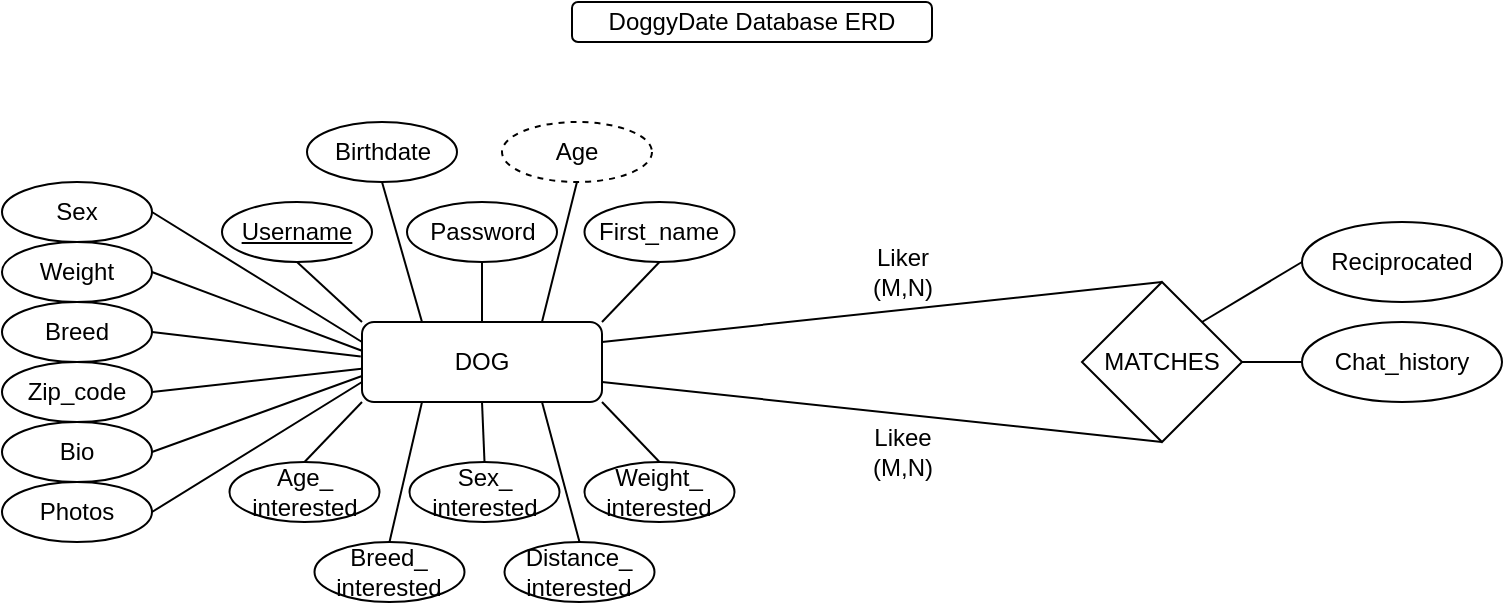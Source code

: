 <mxfile version="13.6.10" type="google"><diagram id="R2lEEEUBdFMjLlhIrx00" name="Page-1"><mxGraphModel dx="972" dy="428" grid="1" gridSize="10" guides="1" tooltips="1" connect="1" arrows="1" fold="1" page="1" pageScale="1" pageWidth="850" pageHeight="1100" math="0" shadow="0" extFonts="Permanent Marker^https://fonts.googleapis.com/css?family=Permanent+Marker"><root><mxCell id="0"/><mxCell id="1" parent="0"/><mxCell id="er2DGWhzI8aFqKqLN9yp-5" style="rounded=0;orthogonalLoop=1;jettySize=auto;html=1;exitX=1;exitY=0.25;exitDx=0;exitDy=0;entryX=0.5;entryY=0;entryDx=0;entryDy=0;endArrow=none;endFill=0;" edge="1" parent="1" source="er2DGWhzI8aFqKqLN9yp-2" target="er2DGWhzI8aFqKqLN9yp-3"><mxGeometry relative="1" as="geometry"/></mxCell><mxCell id="er2DGWhzI8aFqKqLN9yp-6" style="edgeStyle=none;rounded=0;orthogonalLoop=1;jettySize=auto;html=1;exitX=1;exitY=0.75;exitDx=0;exitDy=0;entryX=0.5;entryY=1;entryDx=0;entryDy=0;endArrow=none;endFill=0;" edge="1" parent="1" source="er2DGWhzI8aFqKqLN9yp-2" target="er2DGWhzI8aFqKqLN9yp-3"><mxGeometry relative="1" as="geometry"/></mxCell><mxCell id="er2DGWhzI8aFqKqLN9yp-414" style="edgeStyle=none;rounded=0;orthogonalLoop=1;jettySize=auto;html=1;exitX=0;exitY=0;exitDx=0;exitDy=0;entryX=0.5;entryY=1;entryDx=0;entryDy=0;endArrow=none;endFill=0;" edge="1" parent="1" source="er2DGWhzI8aFqKqLN9yp-2" target="er2DGWhzI8aFqKqLN9yp-410"><mxGeometry relative="1" as="geometry"/></mxCell><mxCell id="er2DGWhzI8aFqKqLN9yp-422" style="rounded=0;orthogonalLoop=1;jettySize=auto;html=1;exitX=0.25;exitY=0;exitDx=0;exitDy=0;entryX=0.5;entryY=1;entryDx=0;entryDy=0;endArrow=none;endFill=0;" edge="1" parent="1" source="er2DGWhzI8aFqKqLN9yp-2" target="er2DGWhzI8aFqKqLN9yp-162"><mxGeometry relative="1" as="geometry"/></mxCell><mxCell id="er2DGWhzI8aFqKqLN9yp-423" style="edgeStyle=none;rounded=0;orthogonalLoop=1;jettySize=auto;html=1;exitX=0.75;exitY=0;exitDx=0;exitDy=0;entryX=0.5;entryY=1;entryDx=0;entryDy=0;endArrow=none;endFill=0;" edge="1" parent="1" source="er2DGWhzI8aFqKqLN9yp-2" target="er2DGWhzI8aFqKqLN9yp-409"><mxGeometry relative="1" as="geometry"/></mxCell><mxCell id="er2DGWhzI8aFqKqLN9yp-424" style="edgeStyle=none;rounded=0;orthogonalLoop=1;jettySize=auto;html=1;exitX=0;exitY=1;exitDx=0;exitDy=0;entryX=0.5;entryY=0;entryDx=0;entryDy=0;endArrow=none;endFill=0;" edge="1" parent="1" source="er2DGWhzI8aFqKqLN9yp-2" target="er2DGWhzI8aFqKqLN9yp-285"><mxGeometry relative="1" as="geometry"/></mxCell><mxCell id="er2DGWhzI8aFqKqLN9yp-425" style="edgeStyle=none;rounded=0;orthogonalLoop=1;jettySize=auto;html=1;exitX=1;exitY=1;exitDx=0;exitDy=0;entryX=0.5;entryY=0;entryDx=0;entryDy=0;endArrow=none;endFill=0;" edge="1" parent="1" source="er2DGWhzI8aFqKqLN9yp-2" target="er2DGWhzI8aFqKqLN9yp-281"><mxGeometry relative="1" as="geometry"/></mxCell><mxCell id="er2DGWhzI8aFqKqLN9yp-426" style="edgeStyle=none;rounded=0;orthogonalLoop=1;jettySize=auto;html=1;exitX=0.5;exitY=1;exitDx=0;exitDy=0;entryX=0.5;entryY=0;entryDx=0;entryDy=0;endArrow=none;endFill=0;" edge="1" parent="1" source="er2DGWhzI8aFqKqLN9yp-2" target="er2DGWhzI8aFqKqLN9yp-284"><mxGeometry relative="1" as="geometry"/></mxCell><mxCell id="er2DGWhzI8aFqKqLN9yp-427" style="edgeStyle=none;rounded=0;orthogonalLoop=1;jettySize=auto;html=1;exitX=0.25;exitY=1;exitDx=0;exitDy=0;entryX=0.5;entryY=0;entryDx=0;entryDy=0;endArrow=none;endFill=0;" edge="1" parent="1" source="er2DGWhzI8aFqKqLN9yp-2" target="er2DGWhzI8aFqKqLN9yp-282"><mxGeometry relative="1" as="geometry"/></mxCell><mxCell id="er2DGWhzI8aFqKqLN9yp-428" style="edgeStyle=none;rounded=0;orthogonalLoop=1;jettySize=auto;html=1;exitX=0.75;exitY=1;exitDx=0;exitDy=0;entryX=0.5;entryY=0;entryDx=0;entryDy=0;endArrow=none;endFill=0;" edge="1" parent="1" source="er2DGWhzI8aFqKqLN9yp-2" target="er2DGWhzI8aFqKqLN9yp-148"><mxGeometry relative="1" as="geometry"/></mxCell><mxCell id="er2DGWhzI8aFqKqLN9yp-429" style="edgeStyle=none;rounded=0;orthogonalLoop=1;jettySize=auto;html=1;exitX=0.5;exitY=0;exitDx=0;exitDy=0;entryX=0.5;entryY=1;entryDx=0;entryDy=0;endArrow=none;endFill=0;" edge="1" parent="1" source="er2DGWhzI8aFqKqLN9yp-2" target="er2DGWhzI8aFqKqLN9yp-180"><mxGeometry relative="1" as="geometry"/></mxCell><mxCell id="er2DGWhzI8aFqKqLN9yp-430" style="edgeStyle=none;rounded=0;orthogonalLoop=1;jettySize=auto;html=1;exitX=1;exitY=0;exitDx=0;exitDy=0;entryX=0.5;entryY=1;entryDx=0;entryDy=0;endArrow=none;endFill=0;" edge="1" parent="1" source="er2DGWhzI8aFqKqLN9yp-2" target="er2DGWhzI8aFqKqLN9yp-302"><mxGeometry relative="1" as="geometry"/></mxCell><mxCell id="er2DGWhzI8aFqKqLN9yp-2" value="DOG" style="rounded=1;whiteSpace=wrap;html=1;" vertex="1" parent="1"><mxGeometry x="230" y="180" width="120" height="40" as="geometry"/></mxCell><mxCell id="er2DGWhzI8aFqKqLN9yp-3" value="MATCHES" style="rhombus;whiteSpace=wrap;html=1;" vertex="1" parent="1"><mxGeometry x="590" y="160" width="80" height="80" as="geometry"/></mxCell><mxCell id="er2DGWhzI8aFqKqLN9yp-302" value="First_name" style="ellipse;whiteSpace=wrap;html=1;align=center;" vertex="1" parent="1"><mxGeometry x="341.25" y="120" width="75" height="30" as="geometry"/></mxCell><mxCell id="er2DGWhzI8aFqKqLN9yp-180" value="Password" style="ellipse;whiteSpace=wrap;html=1;align=center;" vertex="1" parent="1"><mxGeometry x="252.5" y="120" width="75" height="30" as="geometry"/></mxCell><mxCell id="er2DGWhzI8aFqKqLN9yp-436" style="edgeStyle=none;rounded=0;orthogonalLoop=1;jettySize=auto;html=1;exitX=1;exitY=0.5;exitDx=0;exitDy=0;entryX=-0.005;entryY=0.432;entryDx=0;entryDy=0;entryPerimeter=0;endArrow=none;endFill=0;" edge="1" parent="1" source="er2DGWhzI8aFqKqLN9yp-271" target="er2DGWhzI8aFqKqLN9yp-2"><mxGeometry relative="1" as="geometry"/></mxCell><mxCell id="er2DGWhzI8aFqKqLN9yp-271" value="Breed" style="ellipse;whiteSpace=wrap;html=1;align=center;" vertex="1" parent="1"><mxGeometry x="50" y="170" width="75" height="30" as="geometry"/></mxCell><mxCell id="er2DGWhzI8aFqKqLN9yp-435" style="edgeStyle=none;rounded=0;orthogonalLoop=1;jettySize=auto;html=1;exitX=1;exitY=0.5;exitDx=0;exitDy=0;endArrow=none;endFill=0;entryX=-0.003;entryY=0.357;entryDx=0;entryDy=0;entryPerimeter=0;" edge="1" parent="1" source="er2DGWhzI8aFqKqLN9yp-280" target="er2DGWhzI8aFqKqLN9yp-2"><mxGeometry relative="1" as="geometry"><mxPoint x="200" y="190" as="targetPoint"/></mxGeometry></mxCell><mxCell id="er2DGWhzI8aFqKqLN9yp-280" value="Weight" style="ellipse;whiteSpace=wrap;html=1;align=center;" vertex="1" parent="1"><mxGeometry x="50" y="140" width="75" height="30" as="geometry"/></mxCell><mxCell id="er2DGWhzI8aFqKqLN9yp-281" value="Weight_&lt;br&gt;interested" style="ellipse;whiteSpace=wrap;html=1;align=center;" vertex="1" parent="1"><mxGeometry x="341.25" y="250" width="75" height="30" as="geometry"/></mxCell><mxCell id="er2DGWhzI8aFqKqLN9yp-282" value="Breed_&lt;br&gt;interested" style="ellipse;whiteSpace=wrap;html=1;align=center;" vertex="1" parent="1"><mxGeometry x="206.25" y="290" width="75" height="30" as="geometry"/></mxCell><mxCell id="er2DGWhzI8aFqKqLN9yp-437" style="edgeStyle=none;rounded=0;orthogonalLoop=1;jettySize=auto;html=1;exitX=1;exitY=0.5;exitDx=0;exitDy=0;entryX=-0.002;entryY=0.584;entryDx=0;entryDy=0;entryPerimeter=0;endArrow=none;endFill=0;" edge="1" parent="1" source="er2DGWhzI8aFqKqLN9yp-283" target="er2DGWhzI8aFqKqLN9yp-2"><mxGeometry relative="1" as="geometry"/></mxCell><mxCell id="er2DGWhzI8aFqKqLN9yp-283" value="Zip_code" style="ellipse;whiteSpace=wrap;html=1;align=center;" vertex="1" parent="1"><mxGeometry x="50" y="200" width="75" height="30" as="geometry"/></mxCell><mxCell id="er2DGWhzI8aFqKqLN9yp-284" value="Sex_&lt;br&gt;interested" style="ellipse;whiteSpace=wrap;html=1;align=center;" vertex="1" parent="1"><mxGeometry x="253.75" y="250" width="75" height="30" as="geometry"/></mxCell><mxCell id="er2DGWhzI8aFqKqLN9yp-285" value="Age_&lt;br&gt;interested" style="ellipse;whiteSpace=wrap;html=1;align=center;" vertex="1" parent="1"><mxGeometry x="163.75" y="250" width="75" height="30" as="geometry"/></mxCell><mxCell id="er2DGWhzI8aFqKqLN9yp-431" style="edgeStyle=none;rounded=0;orthogonalLoop=1;jettySize=auto;html=1;exitX=1;exitY=0.5;exitDx=0;exitDy=0;entryX=0;entryY=0.25;entryDx=0;entryDy=0;endArrow=none;endFill=0;" edge="1" parent="1" source="er2DGWhzI8aFqKqLN9yp-57" target="er2DGWhzI8aFqKqLN9yp-2"><mxGeometry relative="1" as="geometry"/></mxCell><mxCell id="er2DGWhzI8aFqKqLN9yp-57" value="Sex" style="ellipse;whiteSpace=wrap;html=1;align=center;" vertex="1" parent="1"><mxGeometry x="50" y="110" width="75" height="30" as="geometry"/></mxCell><mxCell id="er2DGWhzI8aFqKqLN9yp-148" value="Distance_&lt;br&gt;interested" style="ellipse;whiteSpace=wrap;html=1;align=center;" vertex="1" parent="1"><mxGeometry x="301.25" y="290" width="75" height="30" as="geometry"/></mxCell><mxCell id="er2DGWhzI8aFqKqLN9yp-434" style="edgeStyle=none;rounded=0;orthogonalLoop=1;jettySize=auto;html=1;exitX=1;exitY=0.5;exitDx=0;exitDy=0;endArrow=none;endFill=0;" edge="1" parent="1" source="er2DGWhzI8aFqKqLN9yp-158"><mxGeometry relative="1" as="geometry"><mxPoint x="230" y="207" as="targetPoint"/><Array as="points"/></mxGeometry></mxCell><mxCell id="er2DGWhzI8aFqKqLN9yp-158" value="Bio" style="ellipse;whiteSpace=wrap;html=1;align=center;" vertex="1" parent="1"><mxGeometry x="50" y="230" width="75" height="30" as="geometry"/></mxCell><mxCell id="er2DGWhzI8aFqKqLN9yp-438" style="edgeStyle=none;rounded=0;orthogonalLoop=1;jettySize=auto;html=1;exitX=0;exitY=0.5;exitDx=0;exitDy=0;entryX=1;entryY=0.5;entryDx=0;entryDy=0;endArrow=none;endFill=0;" edge="1" parent="1" source="er2DGWhzI8aFqKqLN9yp-159" target="er2DGWhzI8aFqKqLN9yp-3"><mxGeometry relative="1" as="geometry"/></mxCell><mxCell id="er2DGWhzI8aFqKqLN9yp-159" value="Chat_history" style="ellipse;whiteSpace=wrap;html=1;align=center;" vertex="1" parent="1"><mxGeometry x="700" y="180" width="100" height="40" as="geometry"/></mxCell><mxCell id="er2DGWhzI8aFqKqLN9yp-433" style="edgeStyle=none;rounded=0;orthogonalLoop=1;jettySize=auto;html=1;exitX=1;exitY=0.5;exitDx=0;exitDy=0;entryX=0;entryY=0.75;entryDx=0;entryDy=0;endArrow=none;endFill=0;" edge="1" parent="1" source="er2DGWhzI8aFqKqLN9yp-160" target="er2DGWhzI8aFqKqLN9yp-2"><mxGeometry relative="1" as="geometry"/></mxCell><mxCell id="er2DGWhzI8aFqKqLN9yp-160" value="Photos" style="ellipse;whiteSpace=wrap;html=1;align=center;" vertex="1" parent="1"><mxGeometry x="50" y="260" width="75" height="30" as="geometry"/></mxCell><mxCell id="er2DGWhzI8aFqKqLN9yp-162" value="Birthdate" style="ellipse;whiteSpace=wrap;html=1;align=center;" vertex="1" parent="1"><mxGeometry x="202.5" y="80" width="75" height="30" as="geometry"/></mxCell><mxCell id="er2DGWhzI8aFqKqLN9yp-409" value="Age" style="ellipse;whiteSpace=wrap;html=1;align=center;dashed=1;" vertex="1" parent="1"><mxGeometry x="300" y="80" width="75" height="30" as="geometry"/></mxCell><mxCell id="er2DGWhzI8aFqKqLN9yp-410" value="Username" style="ellipse;whiteSpace=wrap;html=1;align=center;fontStyle=4;" vertex="1" parent="1"><mxGeometry x="160" y="120" width="75" height="30" as="geometry"/></mxCell><mxCell id="er2DGWhzI8aFqKqLN9yp-439" value="DoggyDate Database ERD" style="rounded=1;whiteSpace=wrap;html=1;" vertex="1" parent="1"><mxGeometry x="335" y="20" width="180" height="20" as="geometry"/></mxCell><mxCell id="er2DGWhzI8aFqKqLN9yp-440" value="Liker&lt;br&gt;(M,N)" style="text;html=1;align=center;verticalAlign=middle;resizable=0;points=[];autosize=1;" vertex="1" parent="1"><mxGeometry x="475" y="140" width="50" height="30" as="geometry"/></mxCell><mxCell id="er2DGWhzI8aFqKqLN9yp-441" value="Likee&lt;br&gt;(M,N)" style="text;html=1;align=center;verticalAlign=middle;resizable=0;points=[];autosize=1;" vertex="1" parent="1"><mxGeometry x="475" y="230" width="50" height="30" as="geometry"/></mxCell><mxCell id="er2DGWhzI8aFqKqLN9yp-446" style="edgeStyle=none;rounded=0;orthogonalLoop=1;jettySize=auto;html=1;exitX=0;exitY=0.5;exitDx=0;exitDy=0;entryX=1;entryY=0;entryDx=0;entryDy=0;endArrow=none;endFill=0;" edge="1" parent="1" source="er2DGWhzI8aFqKqLN9yp-444" target="er2DGWhzI8aFqKqLN9yp-3"><mxGeometry relative="1" as="geometry"/></mxCell><mxCell id="er2DGWhzI8aFqKqLN9yp-444" value="Reciprocated" style="ellipse;whiteSpace=wrap;html=1;align=center;" vertex="1" parent="1"><mxGeometry x="700" y="130" width="100" height="40" as="geometry"/></mxCell></root></mxGraphModel></diagram></mxfile>